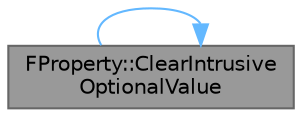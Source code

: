digraph "FProperty::ClearIntrusiveOptionalValue"
{
 // INTERACTIVE_SVG=YES
 // LATEX_PDF_SIZE
  bgcolor="transparent";
  edge [fontname=Helvetica,fontsize=10,labelfontname=Helvetica,labelfontsize=10];
  node [fontname=Helvetica,fontsize=10,shape=box,height=0.2,width=0.4];
  rankdir="LR";
  Node1 [id="Node000001",label="FProperty::ClearIntrusive\lOptionalValue",height=0.2,width=0.4,color="gray40", fillcolor="grey60", style="filled", fontcolor="black",tooltip="Set the value to it's special unset state."];
  Node1 -> Node1 [id="edge1_Node000001_Node000001",color="steelblue1",style="solid",tooltip=" "];
}
